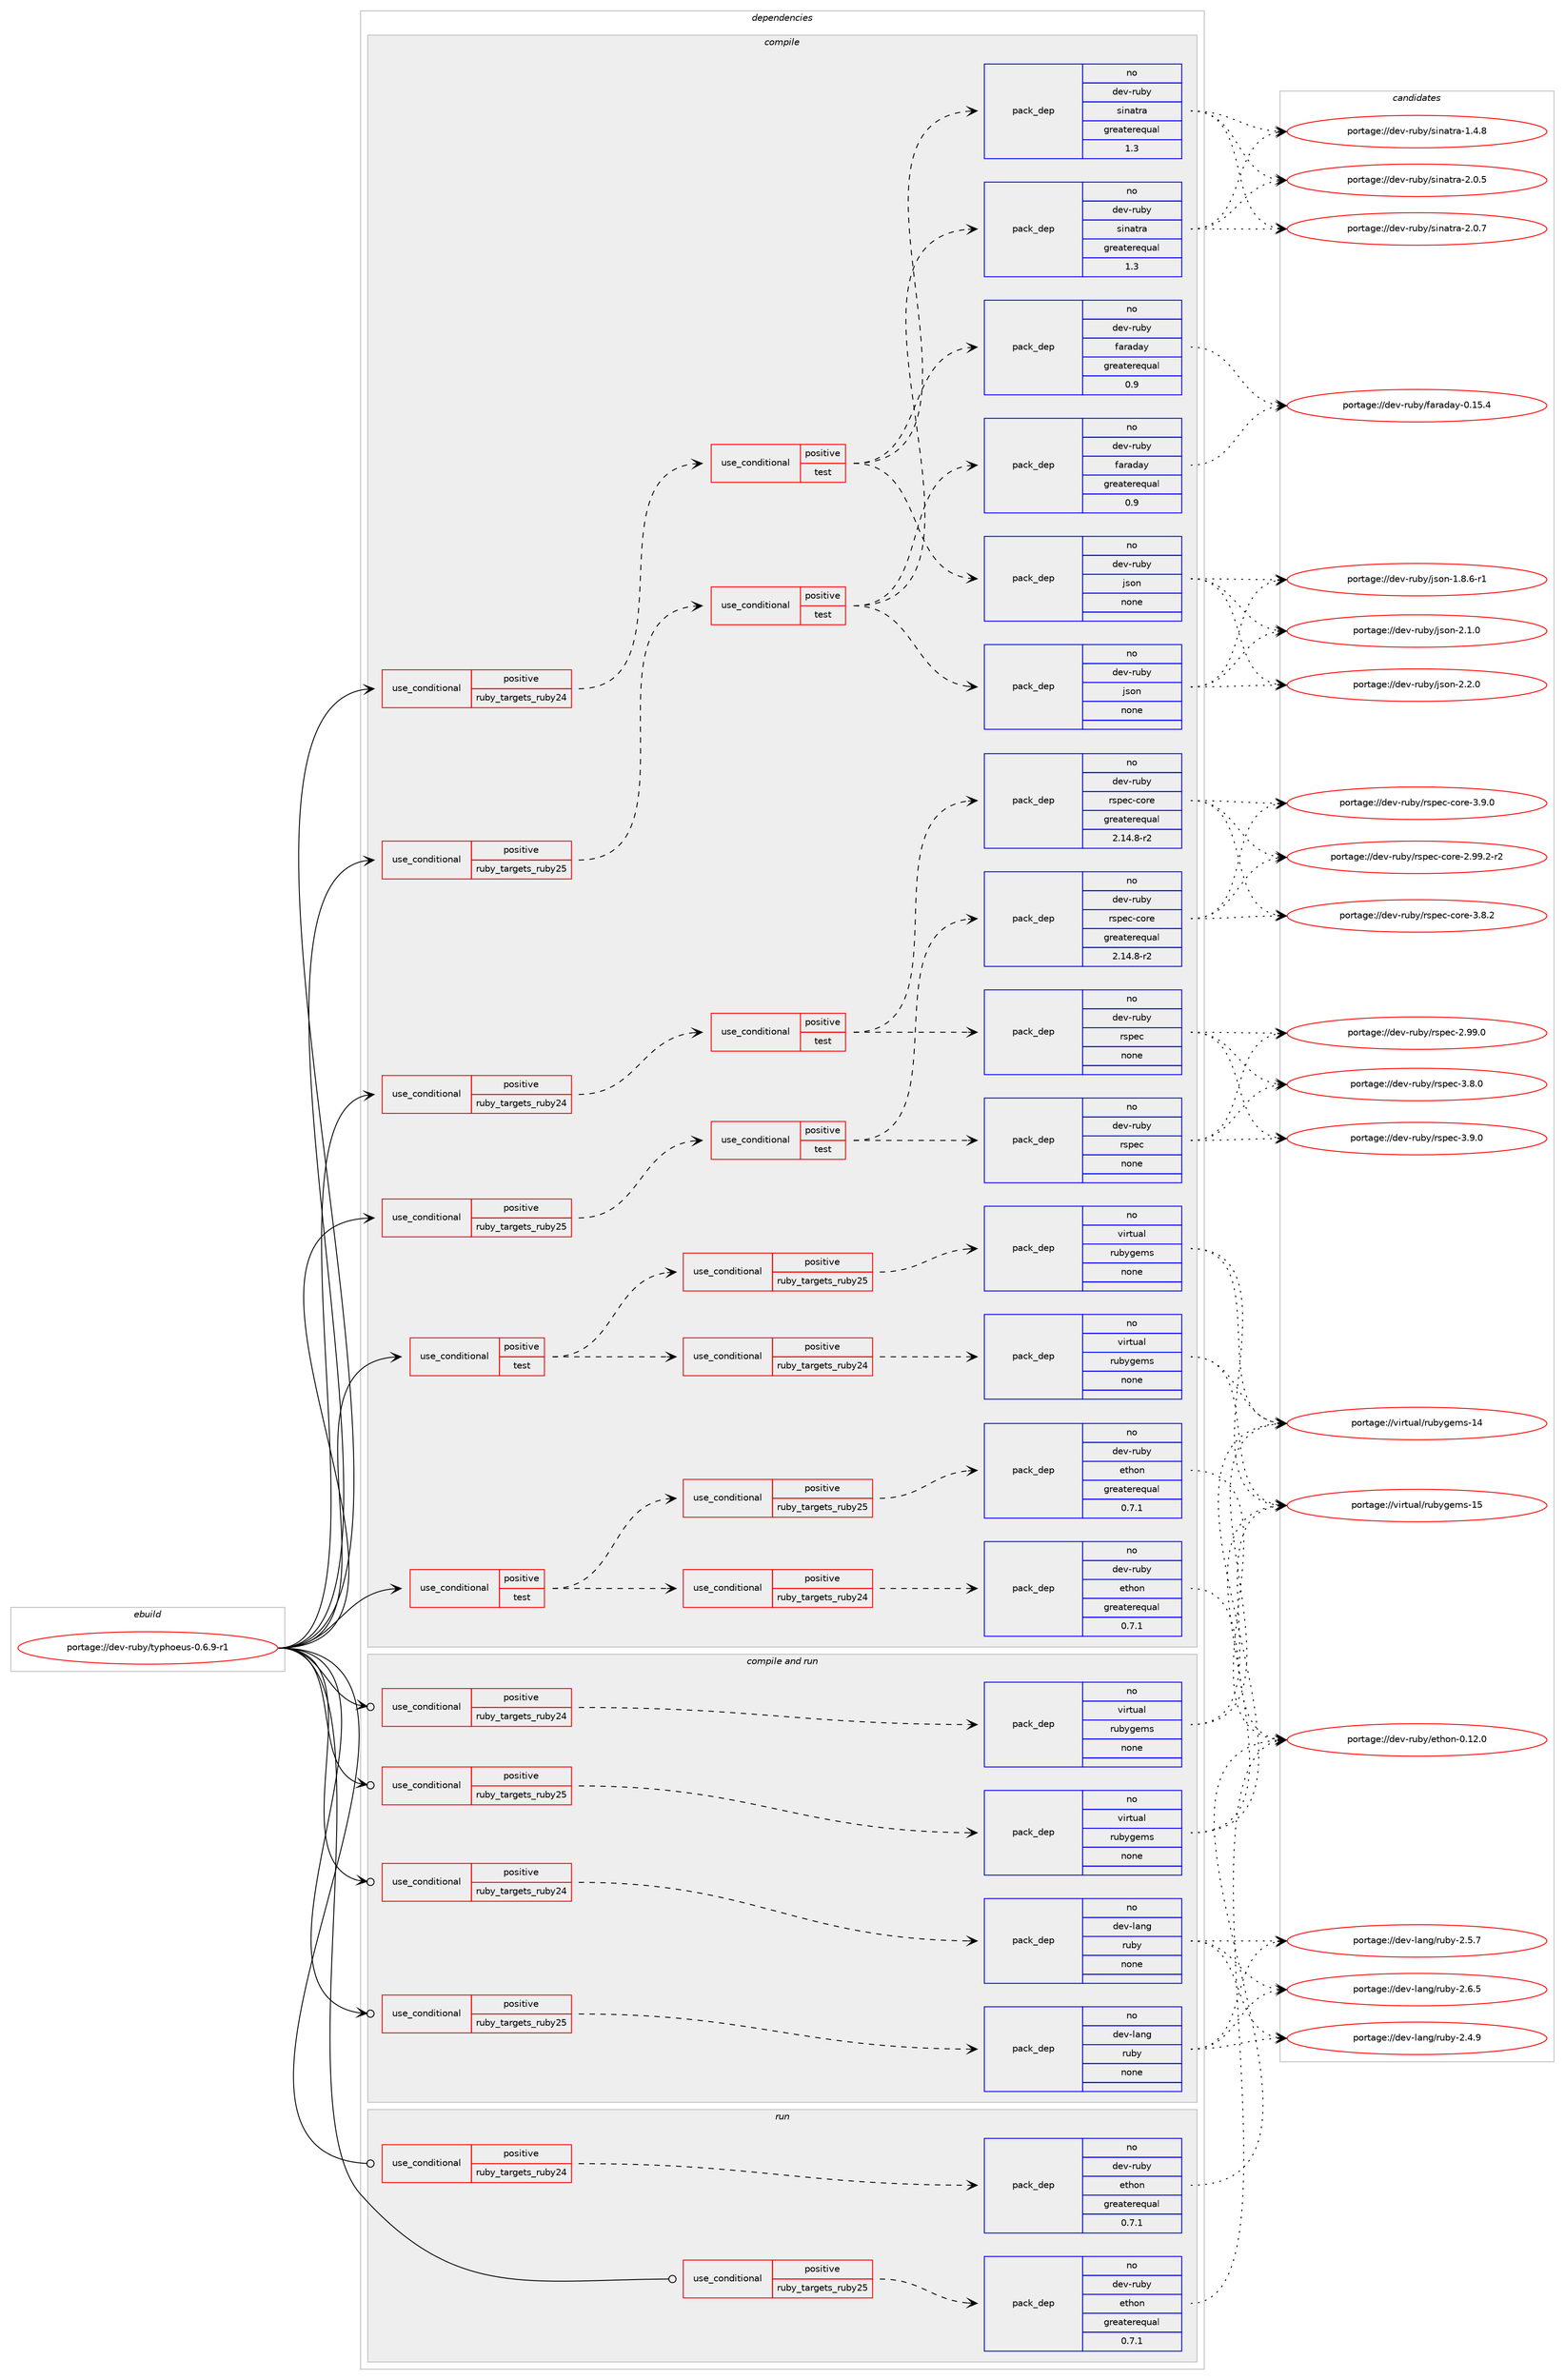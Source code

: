 digraph prolog {

# *************
# Graph options
# *************

newrank=true;
concentrate=true;
compound=true;
graph [rankdir=LR,fontname=Helvetica,fontsize=10,ranksep=1.5];#, ranksep=2.5, nodesep=0.2];
edge  [arrowhead=vee];
node  [fontname=Helvetica,fontsize=10];

# **********
# The ebuild
# **********

subgraph cluster_leftcol {
color=gray;
rank=same;
label=<<i>ebuild</i>>;
id [label="portage://dev-ruby/typhoeus-0.6.9-r1", color=red, width=4, href="../dev-ruby/typhoeus-0.6.9-r1.svg"];
}

# ****************
# The dependencies
# ****************

subgraph cluster_midcol {
color=gray;
label=<<i>dependencies</i>>;
subgraph cluster_compile {
fillcolor="#eeeeee";
style=filled;
label=<<i>compile</i>>;
subgraph cond68925 {
dependency254623 [label=<<TABLE BORDER="0" CELLBORDER="1" CELLSPACING="0" CELLPADDING="4"><TR><TD ROWSPAN="3" CELLPADDING="10">use_conditional</TD></TR><TR><TD>positive</TD></TR><TR><TD>ruby_targets_ruby24</TD></TR></TABLE>>, shape=none, color=red];
subgraph cond68926 {
dependency254624 [label=<<TABLE BORDER="0" CELLBORDER="1" CELLSPACING="0" CELLPADDING="4"><TR><TD ROWSPAN="3" CELLPADDING="10">use_conditional</TD></TR><TR><TD>positive</TD></TR><TR><TD>test</TD></TR></TABLE>>, shape=none, color=red];
subgraph pack182137 {
dependency254625 [label=<<TABLE BORDER="0" CELLBORDER="1" CELLSPACING="0" CELLPADDING="4" WIDTH="220"><TR><TD ROWSPAN="6" CELLPADDING="30">pack_dep</TD></TR><TR><TD WIDTH="110">no</TD></TR><TR><TD>dev-ruby</TD></TR><TR><TD>json</TD></TR><TR><TD>none</TD></TR><TR><TD></TD></TR></TABLE>>, shape=none, color=blue];
}
dependency254624:e -> dependency254625:w [weight=20,style="dashed",arrowhead="vee"];
subgraph pack182138 {
dependency254626 [label=<<TABLE BORDER="0" CELLBORDER="1" CELLSPACING="0" CELLPADDING="4" WIDTH="220"><TR><TD ROWSPAN="6" CELLPADDING="30">pack_dep</TD></TR><TR><TD WIDTH="110">no</TD></TR><TR><TD>dev-ruby</TD></TR><TR><TD>faraday</TD></TR><TR><TD>greaterequal</TD></TR><TR><TD>0.9</TD></TR></TABLE>>, shape=none, color=blue];
}
dependency254624:e -> dependency254626:w [weight=20,style="dashed",arrowhead="vee"];
subgraph pack182139 {
dependency254627 [label=<<TABLE BORDER="0" CELLBORDER="1" CELLSPACING="0" CELLPADDING="4" WIDTH="220"><TR><TD ROWSPAN="6" CELLPADDING="30">pack_dep</TD></TR><TR><TD WIDTH="110">no</TD></TR><TR><TD>dev-ruby</TD></TR><TR><TD>sinatra</TD></TR><TR><TD>greaterequal</TD></TR><TR><TD>1.3</TD></TR></TABLE>>, shape=none, color=blue];
}
dependency254624:e -> dependency254627:w [weight=20,style="dashed",arrowhead="vee"];
}
dependency254623:e -> dependency254624:w [weight=20,style="dashed",arrowhead="vee"];
}
id:e -> dependency254623:w [weight=20,style="solid",arrowhead="vee"];
subgraph cond68927 {
dependency254628 [label=<<TABLE BORDER="0" CELLBORDER="1" CELLSPACING="0" CELLPADDING="4"><TR><TD ROWSPAN="3" CELLPADDING="10">use_conditional</TD></TR><TR><TD>positive</TD></TR><TR><TD>ruby_targets_ruby24</TD></TR></TABLE>>, shape=none, color=red];
subgraph cond68928 {
dependency254629 [label=<<TABLE BORDER="0" CELLBORDER="1" CELLSPACING="0" CELLPADDING="4"><TR><TD ROWSPAN="3" CELLPADDING="10">use_conditional</TD></TR><TR><TD>positive</TD></TR><TR><TD>test</TD></TR></TABLE>>, shape=none, color=red];
subgraph pack182140 {
dependency254630 [label=<<TABLE BORDER="0" CELLBORDER="1" CELLSPACING="0" CELLPADDING="4" WIDTH="220"><TR><TD ROWSPAN="6" CELLPADDING="30">pack_dep</TD></TR><TR><TD WIDTH="110">no</TD></TR><TR><TD>dev-ruby</TD></TR><TR><TD>rspec</TD></TR><TR><TD>none</TD></TR><TR><TD></TD></TR></TABLE>>, shape=none, color=blue];
}
dependency254629:e -> dependency254630:w [weight=20,style="dashed",arrowhead="vee"];
subgraph pack182141 {
dependency254631 [label=<<TABLE BORDER="0" CELLBORDER="1" CELLSPACING="0" CELLPADDING="4" WIDTH="220"><TR><TD ROWSPAN="6" CELLPADDING="30">pack_dep</TD></TR><TR><TD WIDTH="110">no</TD></TR><TR><TD>dev-ruby</TD></TR><TR><TD>rspec-core</TD></TR><TR><TD>greaterequal</TD></TR><TR><TD>2.14.8-r2</TD></TR></TABLE>>, shape=none, color=blue];
}
dependency254629:e -> dependency254631:w [weight=20,style="dashed",arrowhead="vee"];
}
dependency254628:e -> dependency254629:w [weight=20,style="dashed",arrowhead="vee"];
}
id:e -> dependency254628:w [weight=20,style="solid",arrowhead="vee"];
subgraph cond68929 {
dependency254632 [label=<<TABLE BORDER="0" CELLBORDER="1" CELLSPACING="0" CELLPADDING="4"><TR><TD ROWSPAN="3" CELLPADDING="10">use_conditional</TD></TR><TR><TD>positive</TD></TR><TR><TD>ruby_targets_ruby25</TD></TR></TABLE>>, shape=none, color=red];
subgraph cond68930 {
dependency254633 [label=<<TABLE BORDER="0" CELLBORDER="1" CELLSPACING="0" CELLPADDING="4"><TR><TD ROWSPAN="3" CELLPADDING="10">use_conditional</TD></TR><TR><TD>positive</TD></TR><TR><TD>test</TD></TR></TABLE>>, shape=none, color=red];
subgraph pack182142 {
dependency254634 [label=<<TABLE BORDER="0" CELLBORDER="1" CELLSPACING="0" CELLPADDING="4" WIDTH="220"><TR><TD ROWSPAN="6" CELLPADDING="30">pack_dep</TD></TR><TR><TD WIDTH="110">no</TD></TR><TR><TD>dev-ruby</TD></TR><TR><TD>json</TD></TR><TR><TD>none</TD></TR><TR><TD></TD></TR></TABLE>>, shape=none, color=blue];
}
dependency254633:e -> dependency254634:w [weight=20,style="dashed",arrowhead="vee"];
subgraph pack182143 {
dependency254635 [label=<<TABLE BORDER="0" CELLBORDER="1" CELLSPACING="0" CELLPADDING="4" WIDTH="220"><TR><TD ROWSPAN="6" CELLPADDING="30">pack_dep</TD></TR><TR><TD WIDTH="110">no</TD></TR><TR><TD>dev-ruby</TD></TR><TR><TD>faraday</TD></TR><TR><TD>greaterequal</TD></TR><TR><TD>0.9</TD></TR></TABLE>>, shape=none, color=blue];
}
dependency254633:e -> dependency254635:w [weight=20,style="dashed",arrowhead="vee"];
subgraph pack182144 {
dependency254636 [label=<<TABLE BORDER="0" CELLBORDER="1" CELLSPACING="0" CELLPADDING="4" WIDTH="220"><TR><TD ROWSPAN="6" CELLPADDING="30">pack_dep</TD></TR><TR><TD WIDTH="110">no</TD></TR><TR><TD>dev-ruby</TD></TR><TR><TD>sinatra</TD></TR><TR><TD>greaterequal</TD></TR><TR><TD>1.3</TD></TR></TABLE>>, shape=none, color=blue];
}
dependency254633:e -> dependency254636:w [weight=20,style="dashed",arrowhead="vee"];
}
dependency254632:e -> dependency254633:w [weight=20,style="dashed",arrowhead="vee"];
}
id:e -> dependency254632:w [weight=20,style="solid",arrowhead="vee"];
subgraph cond68931 {
dependency254637 [label=<<TABLE BORDER="0" CELLBORDER="1" CELLSPACING="0" CELLPADDING="4"><TR><TD ROWSPAN="3" CELLPADDING="10">use_conditional</TD></TR><TR><TD>positive</TD></TR><TR><TD>ruby_targets_ruby25</TD></TR></TABLE>>, shape=none, color=red];
subgraph cond68932 {
dependency254638 [label=<<TABLE BORDER="0" CELLBORDER="1" CELLSPACING="0" CELLPADDING="4"><TR><TD ROWSPAN="3" CELLPADDING="10">use_conditional</TD></TR><TR><TD>positive</TD></TR><TR><TD>test</TD></TR></TABLE>>, shape=none, color=red];
subgraph pack182145 {
dependency254639 [label=<<TABLE BORDER="0" CELLBORDER="1" CELLSPACING="0" CELLPADDING="4" WIDTH="220"><TR><TD ROWSPAN="6" CELLPADDING="30">pack_dep</TD></TR><TR><TD WIDTH="110">no</TD></TR><TR><TD>dev-ruby</TD></TR><TR><TD>rspec</TD></TR><TR><TD>none</TD></TR><TR><TD></TD></TR></TABLE>>, shape=none, color=blue];
}
dependency254638:e -> dependency254639:w [weight=20,style="dashed",arrowhead="vee"];
subgraph pack182146 {
dependency254640 [label=<<TABLE BORDER="0" CELLBORDER="1" CELLSPACING="0" CELLPADDING="4" WIDTH="220"><TR><TD ROWSPAN="6" CELLPADDING="30">pack_dep</TD></TR><TR><TD WIDTH="110">no</TD></TR><TR><TD>dev-ruby</TD></TR><TR><TD>rspec-core</TD></TR><TR><TD>greaterequal</TD></TR><TR><TD>2.14.8-r2</TD></TR></TABLE>>, shape=none, color=blue];
}
dependency254638:e -> dependency254640:w [weight=20,style="dashed",arrowhead="vee"];
}
dependency254637:e -> dependency254638:w [weight=20,style="dashed",arrowhead="vee"];
}
id:e -> dependency254637:w [weight=20,style="solid",arrowhead="vee"];
subgraph cond68933 {
dependency254641 [label=<<TABLE BORDER="0" CELLBORDER="1" CELLSPACING="0" CELLPADDING="4"><TR><TD ROWSPAN="3" CELLPADDING="10">use_conditional</TD></TR><TR><TD>positive</TD></TR><TR><TD>test</TD></TR></TABLE>>, shape=none, color=red];
subgraph cond68934 {
dependency254642 [label=<<TABLE BORDER="0" CELLBORDER="1" CELLSPACING="0" CELLPADDING="4"><TR><TD ROWSPAN="3" CELLPADDING="10">use_conditional</TD></TR><TR><TD>positive</TD></TR><TR><TD>ruby_targets_ruby24</TD></TR></TABLE>>, shape=none, color=red];
subgraph pack182147 {
dependency254643 [label=<<TABLE BORDER="0" CELLBORDER="1" CELLSPACING="0" CELLPADDING="4" WIDTH="220"><TR><TD ROWSPAN="6" CELLPADDING="30">pack_dep</TD></TR><TR><TD WIDTH="110">no</TD></TR><TR><TD>dev-ruby</TD></TR><TR><TD>ethon</TD></TR><TR><TD>greaterequal</TD></TR><TR><TD>0.7.1</TD></TR></TABLE>>, shape=none, color=blue];
}
dependency254642:e -> dependency254643:w [weight=20,style="dashed",arrowhead="vee"];
}
dependency254641:e -> dependency254642:w [weight=20,style="dashed",arrowhead="vee"];
subgraph cond68935 {
dependency254644 [label=<<TABLE BORDER="0" CELLBORDER="1" CELLSPACING="0" CELLPADDING="4"><TR><TD ROWSPAN="3" CELLPADDING="10">use_conditional</TD></TR><TR><TD>positive</TD></TR><TR><TD>ruby_targets_ruby25</TD></TR></TABLE>>, shape=none, color=red];
subgraph pack182148 {
dependency254645 [label=<<TABLE BORDER="0" CELLBORDER="1" CELLSPACING="0" CELLPADDING="4" WIDTH="220"><TR><TD ROWSPAN="6" CELLPADDING="30">pack_dep</TD></TR><TR><TD WIDTH="110">no</TD></TR><TR><TD>dev-ruby</TD></TR><TR><TD>ethon</TD></TR><TR><TD>greaterequal</TD></TR><TR><TD>0.7.1</TD></TR></TABLE>>, shape=none, color=blue];
}
dependency254644:e -> dependency254645:w [weight=20,style="dashed",arrowhead="vee"];
}
dependency254641:e -> dependency254644:w [weight=20,style="dashed",arrowhead="vee"];
}
id:e -> dependency254641:w [weight=20,style="solid",arrowhead="vee"];
subgraph cond68936 {
dependency254646 [label=<<TABLE BORDER="0" CELLBORDER="1" CELLSPACING="0" CELLPADDING="4"><TR><TD ROWSPAN="3" CELLPADDING="10">use_conditional</TD></TR><TR><TD>positive</TD></TR><TR><TD>test</TD></TR></TABLE>>, shape=none, color=red];
subgraph cond68937 {
dependency254647 [label=<<TABLE BORDER="0" CELLBORDER="1" CELLSPACING="0" CELLPADDING="4"><TR><TD ROWSPAN="3" CELLPADDING="10">use_conditional</TD></TR><TR><TD>positive</TD></TR><TR><TD>ruby_targets_ruby24</TD></TR></TABLE>>, shape=none, color=red];
subgraph pack182149 {
dependency254648 [label=<<TABLE BORDER="0" CELLBORDER="1" CELLSPACING="0" CELLPADDING="4" WIDTH="220"><TR><TD ROWSPAN="6" CELLPADDING="30">pack_dep</TD></TR><TR><TD WIDTH="110">no</TD></TR><TR><TD>virtual</TD></TR><TR><TD>rubygems</TD></TR><TR><TD>none</TD></TR><TR><TD></TD></TR></TABLE>>, shape=none, color=blue];
}
dependency254647:e -> dependency254648:w [weight=20,style="dashed",arrowhead="vee"];
}
dependency254646:e -> dependency254647:w [weight=20,style="dashed",arrowhead="vee"];
subgraph cond68938 {
dependency254649 [label=<<TABLE BORDER="0" CELLBORDER="1" CELLSPACING="0" CELLPADDING="4"><TR><TD ROWSPAN="3" CELLPADDING="10">use_conditional</TD></TR><TR><TD>positive</TD></TR><TR><TD>ruby_targets_ruby25</TD></TR></TABLE>>, shape=none, color=red];
subgraph pack182150 {
dependency254650 [label=<<TABLE BORDER="0" CELLBORDER="1" CELLSPACING="0" CELLPADDING="4" WIDTH="220"><TR><TD ROWSPAN="6" CELLPADDING="30">pack_dep</TD></TR><TR><TD WIDTH="110">no</TD></TR><TR><TD>virtual</TD></TR><TR><TD>rubygems</TD></TR><TR><TD>none</TD></TR><TR><TD></TD></TR></TABLE>>, shape=none, color=blue];
}
dependency254649:e -> dependency254650:w [weight=20,style="dashed",arrowhead="vee"];
}
dependency254646:e -> dependency254649:w [weight=20,style="dashed",arrowhead="vee"];
}
id:e -> dependency254646:w [weight=20,style="solid",arrowhead="vee"];
}
subgraph cluster_compileandrun {
fillcolor="#eeeeee";
style=filled;
label=<<i>compile and run</i>>;
subgraph cond68939 {
dependency254651 [label=<<TABLE BORDER="0" CELLBORDER="1" CELLSPACING="0" CELLPADDING="4"><TR><TD ROWSPAN="3" CELLPADDING="10">use_conditional</TD></TR><TR><TD>positive</TD></TR><TR><TD>ruby_targets_ruby24</TD></TR></TABLE>>, shape=none, color=red];
subgraph pack182151 {
dependency254652 [label=<<TABLE BORDER="0" CELLBORDER="1" CELLSPACING="0" CELLPADDING="4" WIDTH="220"><TR><TD ROWSPAN="6" CELLPADDING="30">pack_dep</TD></TR><TR><TD WIDTH="110">no</TD></TR><TR><TD>dev-lang</TD></TR><TR><TD>ruby</TD></TR><TR><TD>none</TD></TR><TR><TD></TD></TR></TABLE>>, shape=none, color=blue];
}
dependency254651:e -> dependency254652:w [weight=20,style="dashed",arrowhead="vee"];
}
id:e -> dependency254651:w [weight=20,style="solid",arrowhead="odotvee"];
subgraph cond68940 {
dependency254653 [label=<<TABLE BORDER="0" CELLBORDER="1" CELLSPACING="0" CELLPADDING="4"><TR><TD ROWSPAN="3" CELLPADDING="10">use_conditional</TD></TR><TR><TD>positive</TD></TR><TR><TD>ruby_targets_ruby24</TD></TR></TABLE>>, shape=none, color=red];
subgraph pack182152 {
dependency254654 [label=<<TABLE BORDER="0" CELLBORDER="1" CELLSPACING="0" CELLPADDING="4" WIDTH="220"><TR><TD ROWSPAN="6" CELLPADDING="30">pack_dep</TD></TR><TR><TD WIDTH="110">no</TD></TR><TR><TD>virtual</TD></TR><TR><TD>rubygems</TD></TR><TR><TD>none</TD></TR><TR><TD></TD></TR></TABLE>>, shape=none, color=blue];
}
dependency254653:e -> dependency254654:w [weight=20,style="dashed",arrowhead="vee"];
}
id:e -> dependency254653:w [weight=20,style="solid",arrowhead="odotvee"];
subgraph cond68941 {
dependency254655 [label=<<TABLE BORDER="0" CELLBORDER="1" CELLSPACING="0" CELLPADDING="4"><TR><TD ROWSPAN="3" CELLPADDING="10">use_conditional</TD></TR><TR><TD>positive</TD></TR><TR><TD>ruby_targets_ruby25</TD></TR></TABLE>>, shape=none, color=red];
subgraph pack182153 {
dependency254656 [label=<<TABLE BORDER="0" CELLBORDER="1" CELLSPACING="0" CELLPADDING="4" WIDTH="220"><TR><TD ROWSPAN="6" CELLPADDING="30">pack_dep</TD></TR><TR><TD WIDTH="110">no</TD></TR><TR><TD>dev-lang</TD></TR><TR><TD>ruby</TD></TR><TR><TD>none</TD></TR><TR><TD></TD></TR></TABLE>>, shape=none, color=blue];
}
dependency254655:e -> dependency254656:w [weight=20,style="dashed",arrowhead="vee"];
}
id:e -> dependency254655:w [weight=20,style="solid",arrowhead="odotvee"];
subgraph cond68942 {
dependency254657 [label=<<TABLE BORDER="0" CELLBORDER="1" CELLSPACING="0" CELLPADDING="4"><TR><TD ROWSPAN="3" CELLPADDING="10">use_conditional</TD></TR><TR><TD>positive</TD></TR><TR><TD>ruby_targets_ruby25</TD></TR></TABLE>>, shape=none, color=red];
subgraph pack182154 {
dependency254658 [label=<<TABLE BORDER="0" CELLBORDER="1" CELLSPACING="0" CELLPADDING="4" WIDTH="220"><TR><TD ROWSPAN="6" CELLPADDING="30">pack_dep</TD></TR><TR><TD WIDTH="110">no</TD></TR><TR><TD>virtual</TD></TR><TR><TD>rubygems</TD></TR><TR><TD>none</TD></TR><TR><TD></TD></TR></TABLE>>, shape=none, color=blue];
}
dependency254657:e -> dependency254658:w [weight=20,style="dashed",arrowhead="vee"];
}
id:e -> dependency254657:w [weight=20,style="solid",arrowhead="odotvee"];
}
subgraph cluster_run {
fillcolor="#eeeeee";
style=filled;
label=<<i>run</i>>;
subgraph cond68943 {
dependency254659 [label=<<TABLE BORDER="0" CELLBORDER="1" CELLSPACING="0" CELLPADDING="4"><TR><TD ROWSPAN="3" CELLPADDING="10">use_conditional</TD></TR><TR><TD>positive</TD></TR><TR><TD>ruby_targets_ruby24</TD></TR></TABLE>>, shape=none, color=red];
subgraph pack182155 {
dependency254660 [label=<<TABLE BORDER="0" CELLBORDER="1" CELLSPACING="0" CELLPADDING="4" WIDTH="220"><TR><TD ROWSPAN="6" CELLPADDING="30">pack_dep</TD></TR><TR><TD WIDTH="110">no</TD></TR><TR><TD>dev-ruby</TD></TR><TR><TD>ethon</TD></TR><TR><TD>greaterequal</TD></TR><TR><TD>0.7.1</TD></TR></TABLE>>, shape=none, color=blue];
}
dependency254659:e -> dependency254660:w [weight=20,style="dashed",arrowhead="vee"];
}
id:e -> dependency254659:w [weight=20,style="solid",arrowhead="odot"];
subgraph cond68944 {
dependency254661 [label=<<TABLE BORDER="0" CELLBORDER="1" CELLSPACING="0" CELLPADDING="4"><TR><TD ROWSPAN="3" CELLPADDING="10">use_conditional</TD></TR><TR><TD>positive</TD></TR><TR><TD>ruby_targets_ruby25</TD></TR></TABLE>>, shape=none, color=red];
subgraph pack182156 {
dependency254662 [label=<<TABLE BORDER="0" CELLBORDER="1" CELLSPACING="0" CELLPADDING="4" WIDTH="220"><TR><TD ROWSPAN="6" CELLPADDING="30">pack_dep</TD></TR><TR><TD WIDTH="110">no</TD></TR><TR><TD>dev-ruby</TD></TR><TR><TD>ethon</TD></TR><TR><TD>greaterequal</TD></TR><TR><TD>0.7.1</TD></TR></TABLE>>, shape=none, color=blue];
}
dependency254661:e -> dependency254662:w [weight=20,style="dashed",arrowhead="vee"];
}
id:e -> dependency254661:w [weight=20,style="solid",arrowhead="odot"];
}
}

# **************
# The candidates
# **************

subgraph cluster_choices {
rank=same;
color=gray;
label=<<i>candidates</i>>;

subgraph choice182137 {
color=black;
nodesep=1;
choiceportage1001011184511411798121471061151111104549465646544511449 [label="portage://dev-ruby/json-1.8.6-r1", color=red, width=4,href="../dev-ruby/json-1.8.6-r1.svg"];
choiceportage100101118451141179812147106115111110455046494648 [label="portage://dev-ruby/json-2.1.0", color=red, width=4,href="../dev-ruby/json-2.1.0.svg"];
choiceportage100101118451141179812147106115111110455046504648 [label="portage://dev-ruby/json-2.2.0", color=red, width=4,href="../dev-ruby/json-2.2.0.svg"];
dependency254625:e -> choiceportage1001011184511411798121471061151111104549465646544511449:w [style=dotted,weight="100"];
dependency254625:e -> choiceportage100101118451141179812147106115111110455046494648:w [style=dotted,weight="100"];
dependency254625:e -> choiceportage100101118451141179812147106115111110455046504648:w [style=dotted,weight="100"];
}
subgraph choice182138 {
color=black;
nodesep=1;
choiceportage10010111845114117981214710297114971009712145484649534652 [label="portage://dev-ruby/faraday-0.15.4", color=red, width=4,href="../dev-ruby/faraday-0.15.4.svg"];
dependency254626:e -> choiceportage10010111845114117981214710297114971009712145484649534652:w [style=dotted,weight="100"];
}
subgraph choice182139 {
color=black;
nodesep=1;
choiceportage1001011184511411798121471151051109711611497454946524656 [label="portage://dev-ruby/sinatra-1.4.8", color=red, width=4,href="../dev-ruby/sinatra-1.4.8.svg"];
choiceportage1001011184511411798121471151051109711611497455046484653 [label="portage://dev-ruby/sinatra-2.0.5", color=red, width=4,href="../dev-ruby/sinatra-2.0.5.svg"];
choiceportage1001011184511411798121471151051109711611497455046484655 [label="portage://dev-ruby/sinatra-2.0.7", color=red, width=4,href="../dev-ruby/sinatra-2.0.7.svg"];
dependency254627:e -> choiceportage1001011184511411798121471151051109711611497454946524656:w [style=dotted,weight="100"];
dependency254627:e -> choiceportage1001011184511411798121471151051109711611497455046484653:w [style=dotted,weight="100"];
dependency254627:e -> choiceportage1001011184511411798121471151051109711611497455046484655:w [style=dotted,weight="100"];
}
subgraph choice182140 {
color=black;
nodesep=1;
choiceportage1001011184511411798121471141151121019945504657574648 [label="portage://dev-ruby/rspec-2.99.0", color=red, width=4,href="../dev-ruby/rspec-2.99.0.svg"];
choiceportage10010111845114117981214711411511210199455146564648 [label="portage://dev-ruby/rspec-3.8.0", color=red, width=4,href="../dev-ruby/rspec-3.8.0.svg"];
choiceportage10010111845114117981214711411511210199455146574648 [label="portage://dev-ruby/rspec-3.9.0", color=red, width=4,href="../dev-ruby/rspec-3.9.0.svg"];
dependency254630:e -> choiceportage1001011184511411798121471141151121019945504657574648:w [style=dotted,weight="100"];
dependency254630:e -> choiceportage10010111845114117981214711411511210199455146564648:w [style=dotted,weight="100"];
dependency254630:e -> choiceportage10010111845114117981214711411511210199455146574648:w [style=dotted,weight="100"];
}
subgraph choice182141 {
color=black;
nodesep=1;
choiceportage100101118451141179812147114115112101994599111114101455046575746504511450 [label="portage://dev-ruby/rspec-core-2.99.2-r2", color=red, width=4,href="../dev-ruby/rspec-core-2.99.2-r2.svg"];
choiceportage100101118451141179812147114115112101994599111114101455146564650 [label="portage://dev-ruby/rspec-core-3.8.2", color=red, width=4,href="../dev-ruby/rspec-core-3.8.2.svg"];
choiceportage100101118451141179812147114115112101994599111114101455146574648 [label="portage://dev-ruby/rspec-core-3.9.0", color=red, width=4,href="../dev-ruby/rspec-core-3.9.0.svg"];
dependency254631:e -> choiceportage100101118451141179812147114115112101994599111114101455046575746504511450:w [style=dotted,weight="100"];
dependency254631:e -> choiceportage100101118451141179812147114115112101994599111114101455146564650:w [style=dotted,weight="100"];
dependency254631:e -> choiceportage100101118451141179812147114115112101994599111114101455146574648:w [style=dotted,weight="100"];
}
subgraph choice182142 {
color=black;
nodesep=1;
choiceportage1001011184511411798121471061151111104549465646544511449 [label="portage://dev-ruby/json-1.8.6-r1", color=red, width=4,href="../dev-ruby/json-1.8.6-r1.svg"];
choiceportage100101118451141179812147106115111110455046494648 [label="portage://dev-ruby/json-2.1.0", color=red, width=4,href="../dev-ruby/json-2.1.0.svg"];
choiceportage100101118451141179812147106115111110455046504648 [label="portage://dev-ruby/json-2.2.0", color=red, width=4,href="../dev-ruby/json-2.2.0.svg"];
dependency254634:e -> choiceportage1001011184511411798121471061151111104549465646544511449:w [style=dotted,weight="100"];
dependency254634:e -> choiceportage100101118451141179812147106115111110455046494648:w [style=dotted,weight="100"];
dependency254634:e -> choiceportage100101118451141179812147106115111110455046504648:w [style=dotted,weight="100"];
}
subgraph choice182143 {
color=black;
nodesep=1;
choiceportage10010111845114117981214710297114971009712145484649534652 [label="portage://dev-ruby/faraday-0.15.4", color=red, width=4,href="../dev-ruby/faraday-0.15.4.svg"];
dependency254635:e -> choiceportage10010111845114117981214710297114971009712145484649534652:w [style=dotted,weight="100"];
}
subgraph choice182144 {
color=black;
nodesep=1;
choiceportage1001011184511411798121471151051109711611497454946524656 [label="portage://dev-ruby/sinatra-1.4.8", color=red, width=4,href="../dev-ruby/sinatra-1.4.8.svg"];
choiceportage1001011184511411798121471151051109711611497455046484653 [label="portage://dev-ruby/sinatra-2.0.5", color=red, width=4,href="../dev-ruby/sinatra-2.0.5.svg"];
choiceportage1001011184511411798121471151051109711611497455046484655 [label="portage://dev-ruby/sinatra-2.0.7", color=red, width=4,href="../dev-ruby/sinatra-2.0.7.svg"];
dependency254636:e -> choiceportage1001011184511411798121471151051109711611497454946524656:w [style=dotted,weight="100"];
dependency254636:e -> choiceportage1001011184511411798121471151051109711611497455046484653:w [style=dotted,weight="100"];
dependency254636:e -> choiceportage1001011184511411798121471151051109711611497455046484655:w [style=dotted,weight="100"];
}
subgraph choice182145 {
color=black;
nodesep=1;
choiceportage1001011184511411798121471141151121019945504657574648 [label="portage://dev-ruby/rspec-2.99.0", color=red, width=4,href="../dev-ruby/rspec-2.99.0.svg"];
choiceportage10010111845114117981214711411511210199455146564648 [label="portage://dev-ruby/rspec-3.8.0", color=red, width=4,href="../dev-ruby/rspec-3.8.0.svg"];
choiceportage10010111845114117981214711411511210199455146574648 [label="portage://dev-ruby/rspec-3.9.0", color=red, width=4,href="../dev-ruby/rspec-3.9.0.svg"];
dependency254639:e -> choiceportage1001011184511411798121471141151121019945504657574648:w [style=dotted,weight="100"];
dependency254639:e -> choiceportage10010111845114117981214711411511210199455146564648:w [style=dotted,weight="100"];
dependency254639:e -> choiceportage10010111845114117981214711411511210199455146574648:w [style=dotted,weight="100"];
}
subgraph choice182146 {
color=black;
nodesep=1;
choiceportage100101118451141179812147114115112101994599111114101455046575746504511450 [label="portage://dev-ruby/rspec-core-2.99.2-r2", color=red, width=4,href="../dev-ruby/rspec-core-2.99.2-r2.svg"];
choiceportage100101118451141179812147114115112101994599111114101455146564650 [label="portage://dev-ruby/rspec-core-3.8.2", color=red, width=4,href="../dev-ruby/rspec-core-3.8.2.svg"];
choiceportage100101118451141179812147114115112101994599111114101455146574648 [label="portage://dev-ruby/rspec-core-3.9.0", color=red, width=4,href="../dev-ruby/rspec-core-3.9.0.svg"];
dependency254640:e -> choiceportage100101118451141179812147114115112101994599111114101455046575746504511450:w [style=dotted,weight="100"];
dependency254640:e -> choiceportage100101118451141179812147114115112101994599111114101455146564650:w [style=dotted,weight="100"];
dependency254640:e -> choiceportage100101118451141179812147114115112101994599111114101455146574648:w [style=dotted,weight="100"];
}
subgraph choice182147 {
color=black;
nodesep=1;
choiceportage10010111845114117981214710111610411111045484649504648 [label="portage://dev-ruby/ethon-0.12.0", color=red, width=4,href="../dev-ruby/ethon-0.12.0.svg"];
dependency254643:e -> choiceportage10010111845114117981214710111610411111045484649504648:w [style=dotted,weight="100"];
}
subgraph choice182148 {
color=black;
nodesep=1;
choiceportage10010111845114117981214710111610411111045484649504648 [label="portage://dev-ruby/ethon-0.12.0", color=red, width=4,href="../dev-ruby/ethon-0.12.0.svg"];
dependency254645:e -> choiceportage10010111845114117981214710111610411111045484649504648:w [style=dotted,weight="100"];
}
subgraph choice182149 {
color=black;
nodesep=1;
choiceportage118105114116117971084711411798121103101109115454952 [label="portage://virtual/rubygems-14", color=red, width=4,href="../virtual/rubygems-14.svg"];
choiceportage118105114116117971084711411798121103101109115454953 [label="portage://virtual/rubygems-15", color=red, width=4,href="../virtual/rubygems-15.svg"];
dependency254648:e -> choiceportage118105114116117971084711411798121103101109115454952:w [style=dotted,weight="100"];
dependency254648:e -> choiceportage118105114116117971084711411798121103101109115454953:w [style=dotted,weight="100"];
}
subgraph choice182150 {
color=black;
nodesep=1;
choiceportage118105114116117971084711411798121103101109115454952 [label="portage://virtual/rubygems-14", color=red, width=4,href="../virtual/rubygems-14.svg"];
choiceportage118105114116117971084711411798121103101109115454953 [label="portage://virtual/rubygems-15", color=red, width=4,href="../virtual/rubygems-15.svg"];
dependency254650:e -> choiceportage118105114116117971084711411798121103101109115454952:w [style=dotted,weight="100"];
dependency254650:e -> choiceportage118105114116117971084711411798121103101109115454953:w [style=dotted,weight="100"];
}
subgraph choice182151 {
color=black;
nodesep=1;
choiceportage10010111845108971101034711411798121455046524657 [label="portage://dev-lang/ruby-2.4.9", color=red, width=4,href="../dev-lang/ruby-2.4.9.svg"];
choiceportage10010111845108971101034711411798121455046534655 [label="portage://dev-lang/ruby-2.5.7", color=red, width=4,href="../dev-lang/ruby-2.5.7.svg"];
choiceportage10010111845108971101034711411798121455046544653 [label="portage://dev-lang/ruby-2.6.5", color=red, width=4,href="../dev-lang/ruby-2.6.5.svg"];
dependency254652:e -> choiceportage10010111845108971101034711411798121455046524657:w [style=dotted,weight="100"];
dependency254652:e -> choiceportage10010111845108971101034711411798121455046534655:w [style=dotted,weight="100"];
dependency254652:e -> choiceportage10010111845108971101034711411798121455046544653:w [style=dotted,weight="100"];
}
subgraph choice182152 {
color=black;
nodesep=1;
choiceportage118105114116117971084711411798121103101109115454952 [label="portage://virtual/rubygems-14", color=red, width=4,href="../virtual/rubygems-14.svg"];
choiceportage118105114116117971084711411798121103101109115454953 [label="portage://virtual/rubygems-15", color=red, width=4,href="../virtual/rubygems-15.svg"];
dependency254654:e -> choiceportage118105114116117971084711411798121103101109115454952:w [style=dotted,weight="100"];
dependency254654:e -> choiceportage118105114116117971084711411798121103101109115454953:w [style=dotted,weight="100"];
}
subgraph choice182153 {
color=black;
nodesep=1;
choiceportage10010111845108971101034711411798121455046524657 [label="portage://dev-lang/ruby-2.4.9", color=red, width=4,href="../dev-lang/ruby-2.4.9.svg"];
choiceportage10010111845108971101034711411798121455046534655 [label="portage://dev-lang/ruby-2.5.7", color=red, width=4,href="../dev-lang/ruby-2.5.7.svg"];
choiceportage10010111845108971101034711411798121455046544653 [label="portage://dev-lang/ruby-2.6.5", color=red, width=4,href="../dev-lang/ruby-2.6.5.svg"];
dependency254656:e -> choiceportage10010111845108971101034711411798121455046524657:w [style=dotted,weight="100"];
dependency254656:e -> choiceportage10010111845108971101034711411798121455046534655:w [style=dotted,weight="100"];
dependency254656:e -> choiceportage10010111845108971101034711411798121455046544653:w [style=dotted,weight="100"];
}
subgraph choice182154 {
color=black;
nodesep=1;
choiceportage118105114116117971084711411798121103101109115454952 [label="portage://virtual/rubygems-14", color=red, width=4,href="../virtual/rubygems-14.svg"];
choiceportage118105114116117971084711411798121103101109115454953 [label="portage://virtual/rubygems-15", color=red, width=4,href="../virtual/rubygems-15.svg"];
dependency254658:e -> choiceportage118105114116117971084711411798121103101109115454952:w [style=dotted,weight="100"];
dependency254658:e -> choiceportage118105114116117971084711411798121103101109115454953:w [style=dotted,weight="100"];
}
subgraph choice182155 {
color=black;
nodesep=1;
choiceportage10010111845114117981214710111610411111045484649504648 [label="portage://dev-ruby/ethon-0.12.0", color=red, width=4,href="../dev-ruby/ethon-0.12.0.svg"];
dependency254660:e -> choiceportage10010111845114117981214710111610411111045484649504648:w [style=dotted,weight="100"];
}
subgraph choice182156 {
color=black;
nodesep=1;
choiceportage10010111845114117981214710111610411111045484649504648 [label="portage://dev-ruby/ethon-0.12.0", color=red, width=4,href="../dev-ruby/ethon-0.12.0.svg"];
dependency254662:e -> choiceportage10010111845114117981214710111610411111045484649504648:w [style=dotted,weight="100"];
}
}

}

